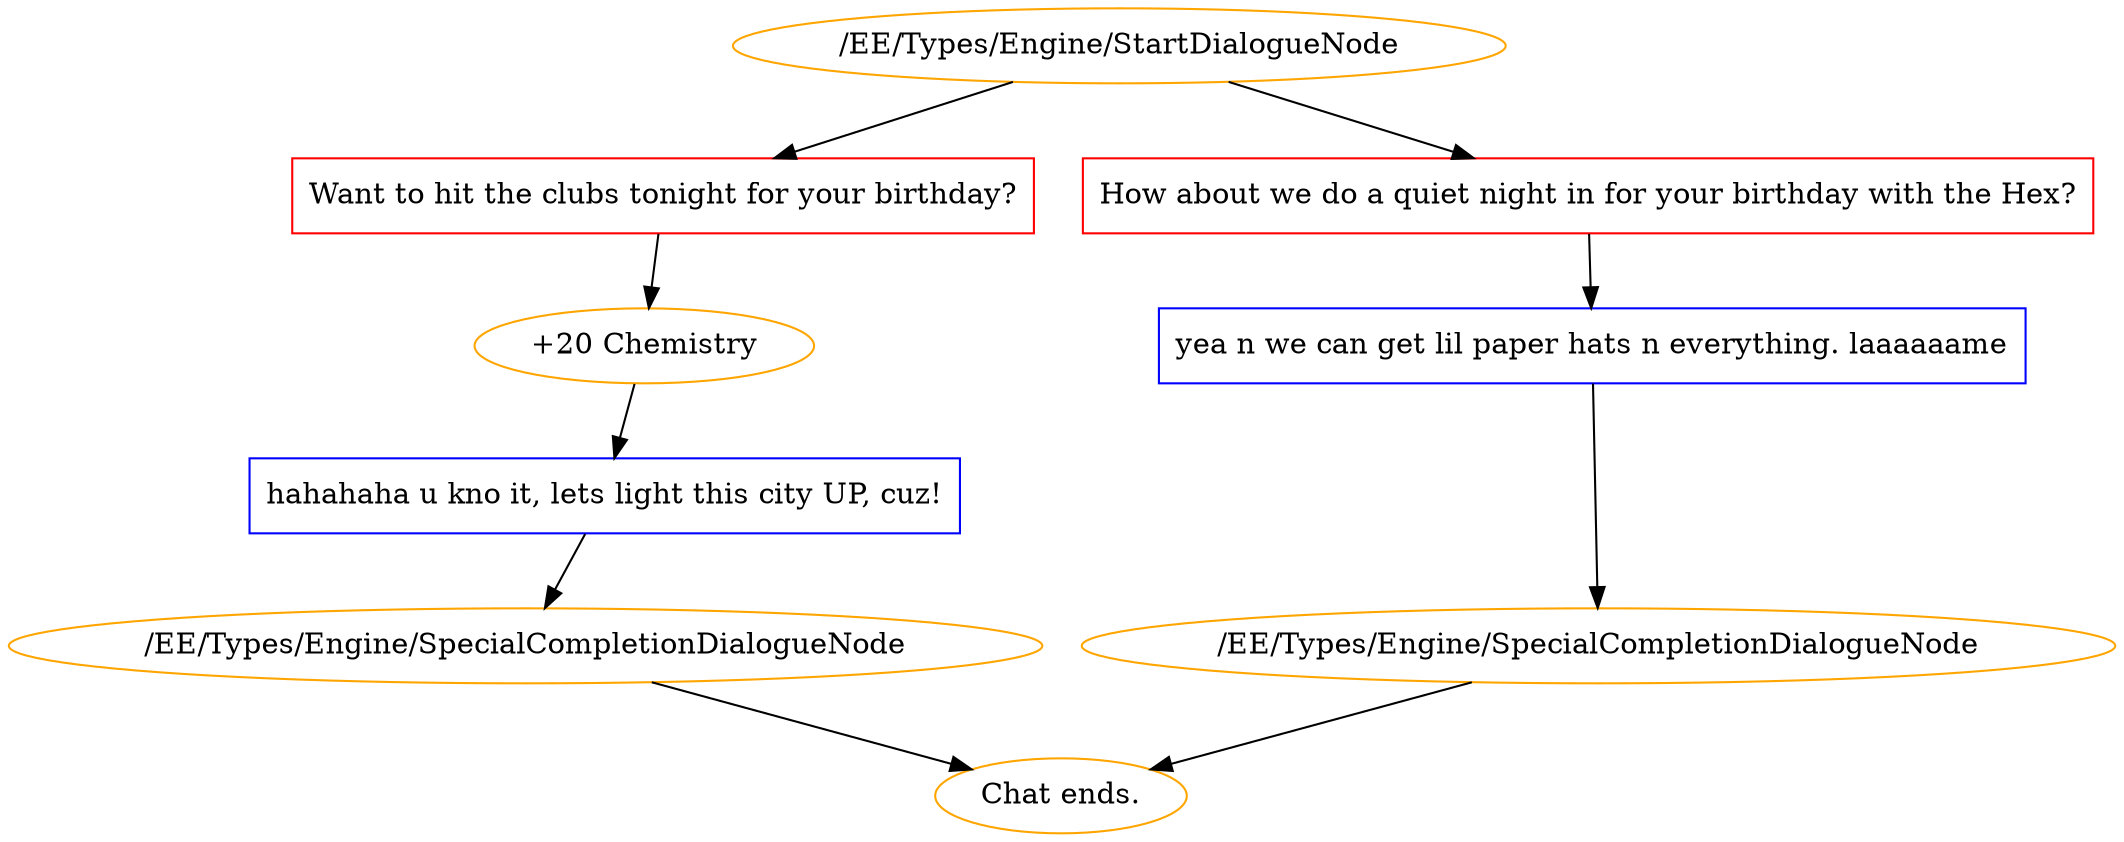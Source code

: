 digraph {
	3534 [label="/EE/Types/Engine/StartDialogueNode",color=orange];
		3534 -> 3550;
		3534 -> 3553;
	3550 [label="Want to hit the clubs tonight for your birthday?",shape=box,color=red];
		3550 -> 3551;
	3553 [label="How about we do a quiet night in for your birthday with the Hex?",shape=box,color=red];
		3553 -> 3555;
	3551 [label="+20 Chemistry",color=orange];
		3551 -> 3549;
	3555 [label="yea n we can get lil paper hats n everything. laaaaaame",shape=box,color=blue];
		3555 -> 3156;
	3549 [label="hahahaha u kno it, lets light this city UP, cuz!",shape=box,color=blue];
		3549 -> 3168;
	3156 [label="/EE/Types/Engine/SpecialCompletionDialogueNode",color=orange];
		3156 -> "Chat ends.";
	3168 [label="/EE/Types/Engine/SpecialCompletionDialogueNode",color=orange];
		3168 -> "Chat ends.";
	"Chat ends." [color=orange];
	"Chat ends." [color=orange];
}